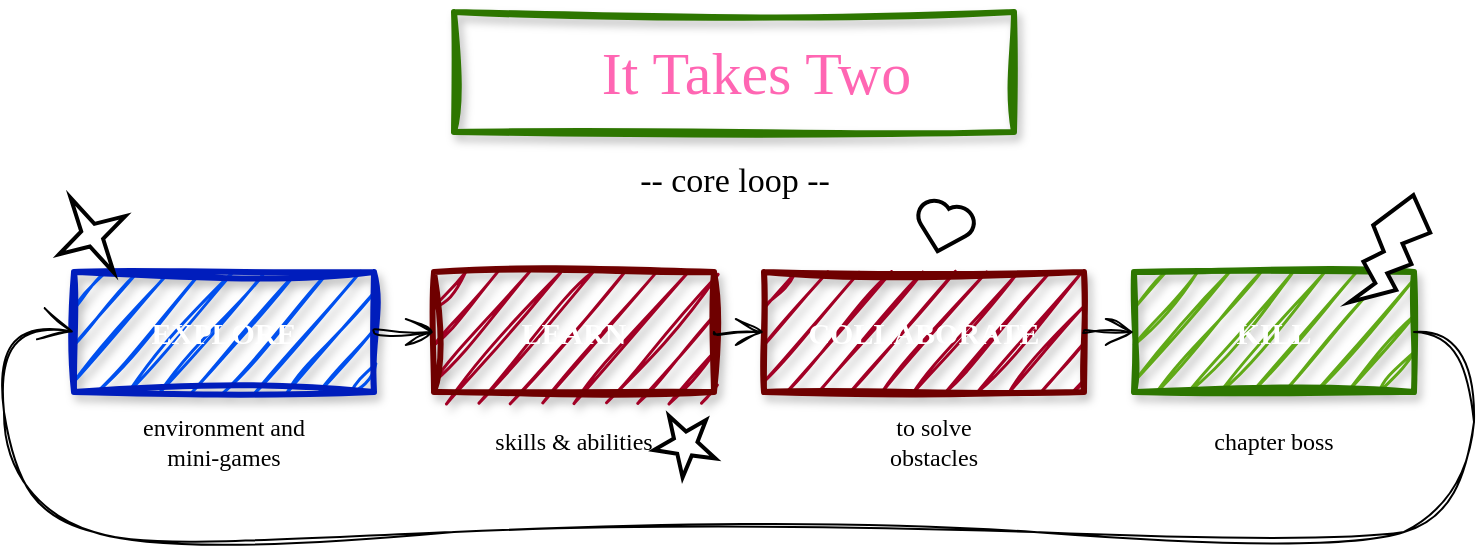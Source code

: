 <mxfile version="28.2.3">
  <diagram name="Page-1" id="ZE6_5lemtYsxOAGkz07i">
    <mxGraphModel dx="925" dy="543" grid="1" gridSize="10" guides="1" tooltips="1" connect="1" arrows="1" fold="1" page="1" pageScale="1" pageWidth="850" pageHeight="400" math="0" shadow="0">
      <root>
        <mxCell id="0" />
        <mxCell id="1" parent="0" />
        <mxCell id="voLbpQutr07BWDNycAb0-1" value="EXPLORE" style="rounded=0;fillColor=light-dark(#0050EF,#66FFFF);strokeColor=light-dark(#001DBC,#CCFFFF);fontColor=#ffffff;comic=1;enumerate=0;treeMoving=0;treeFolding=0;strokeWidth=3;glass=0;shadow=1;sketch=1;curveFitting=1;jiggle=2;fontFamily=DynaPuff;fontStyle=1;labelBackgroundColor=none;textShadow=0;labelBorderColor=none;whiteSpace=wrap;html=1;fontSource=https%3A%2F%2Ffonts.googleapis.com%2Fcss2%3Ffamily%3DDynaPuff%3Awght%40400..700%26family%3DOi%26display%3Dswap%22%20rel%3D%22stylesheet;fontSize=15;" parent="1" vertex="1">
          <mxGeometry x="80" y="200" width="150" height="60" as="geometry" />
        </mxCell>
        <mxCell id="voLbpQutr07BWDNycAb0-2" value="LEARN" style="rounded=0;fillColor=light-dark(#A20025,#FF99CC);strokeColor=light-dark(#6F0000,#FFCCE6);fontColor=#ffffff;comic=1;enumerate=0;treeMoving=0;treeFolding=0;strokeWidth=3;glass=0;shadow=1;sketch=1;curveFitting=1;jiggle=2;fontFamily=DynaPuff;fontStyle=1;labelBackgroundColor=none;textShadow=0;labelBorderColor=none;whiteSpace=wrap;html=1;fontSource=https%3A%2F%2Ffonts.googleapis.com%2Fcss2%3Ffamily%3DDynaPuff%3Awght%40400..700%26family%3DOi%26display%3Dswap%22%20rel%3D%22stylesheet;fontSize=15;" parent="1" vertex="1">
          <mxGeometry x="260" y="200" width="140" height="60" as="geometry" />
        </mxCell>
        <mxCell id="voLbpQutr07BWDNycAb0-3" value="COLLABORATE" style="rounded=0;fillColor=light-dark(#A20025,#6666FF);strokeColor=light-dark(#6F0000,#E5CCFF);fontColor=#ffffff;comic=1;enumerate=0;treeMoving=0;treeFolding=0;strokeWidth=3;glass=0;shadow=1;sketch=1;curveFitting=1;jiggle=2;fontFamily=DynaPuff;fontStyle=1;labelBackgroundColor=none;textShadow=0;labelBorderColor=none;whiteSpace=wrap;html=1;fontSource=https%3A%2F%2Ffonts.googleapis.com%2Fcss2%3Ffamily%3DDynaPuff%3Awght%40400..700%26family%3DOi%26display%3Dswap%22%20rel%3D%22stylesheet;fontSize=15;" parent="1" vertex="1">
          <mxGeometry x="425" y="200" width="160" height="60" as="geometry" />
        </mxCell>
        <mxCell id="voLbpQutr07BWDNycAb0-5" value="KILL" style="rounded=0;fillColor=light-dark(#60A917,#B266FF);strokeColor=light-dark(#2D7600,#CCCCFF);fontColor=#ffffff;comic=1;enumerate=0;treeMoving=0;treeFolding=0;strokeWidth=3;glass=0;shadow=1;sketch=1;curveFitting=1;jiggle=2;fontFamily=DynaPuff;fontStyle=1;labelBackgroundColor=none;textShadow=0;labelBorderColor=none;whiteSpace=wrap;html=1;fontSource=https%3A%2F%2Ffonts.googleapis.com%2Fcss2%3Ffamily%3DDynaPuff%3Awght%40400..700%26family%3DOi%26display%3Dswap%22%20rel%3D%22stylesheet;fontSize=15;" parent="1" vertex="1">
          <mxGeometry x="610" y="200" width="140" height="60" as="geometry" />
        </mxCell>
        <mxCell id="wJ4ixOV1RO786vI5CnMP-1" value="" style="endArrow=open;html=1;rounded=0;entryX=0;entryY=0.5;entryDx=0;entryDy=0;exitX=1;exitY=0.5;exitDx=0;exitDy=0;curved=1;endFill=0;comic=1;endSize=12;startSize=15;sketch=1;curveFitting=1;jiggle=2;" edge="1" parent="1" source="voLbpQutr07BWDNycAb0-1" target="voLbpQutr07BWDNycAb0-2">
          <mxGeometry relative="1" as="geometry">
            <mxPoint x="260" y="159.5" as="sourcePoint" />
            <mxPoint x="310" y="160" as="targetPoint" />
          </mxGeometry>
        </mxCell>
        <mxCell id="wJ4ixOV1RO786vI5CnMP-3" value="" style="endArrow=open;html=1;rounded=0;exitX=1;exitY=0.5;exitDx=0;exitDy=0;entryX=0;entryY=0.5;entryDx=0;entryDy=0;curved=1;comic=1;sketch=1;jiggle=2;curveFitting=1;strokeColor=default;align=center;verticalAlign=middle;fontFamily=Helvetica;fontSize=11;fontColor=default;labelBackgroundColor=default;startSize=15;endFill=0;endSize=12;" edge="1" parent="1" source="voLbpQutr07BWDNycAb0-2" target="voLbpQutr07BWDNycAb0-3">
          <mxGeometry relative="1" as="geometry">
            <mxPoint x="410" y="250" as="sourcePoint" />
            <mxPoint x="510" y="250" as="targetPoint" />
          </mxGeometry>
        </mxCell>
        <mxCell id="wJ4ixOV1RO786vI5CnMP-5" value="" style="endArrow=open;html=1;rounded=0;exitX=1;exitY=0.5;exitDx=0;exitDy=0;entryX=0;entryY=0.5;entryDx=0;entryDy=0;curved=1;comic=1;sketch=1;jiggle=2;curveFitting=1;strokeColor=default;align=center;verticalAlign=middle;fontFamily=Helvetica;fontSize=11;fontColor=default;labelBackgroundColor=default;startSize=15;endFill=0;endSize=12;" edge="1" parent="1" source="voLbpQutr07BWDNycAb0-3" target="voLbpQutr07BWDNycAb0-5">
          <mxGeometry relative="1" as="geometry">
            <mxPoint x="650" y="229.5" as="sourcePoint" />
            <mxPoint x="430" y="400" as="targetPoint" />
          </mxGeometry>
        </mxCell>
        <mxCell id="wJ4ixOV1RO786vI5CnMP-7" value="" style="endArrow=open;html=1;rounded=0;exitX=1;exitY=0.5;exitDx=0;exitDy=0;entryX=0;entryY=0.5;entryDx=0;entryDy=0;curved=1;comic=1;sketch=1;curveFitting=1;jiggle=2;endFill=0;endSize=15;" edge="1" parent="1" source="voLbpQutr07BWDNycAb0-5" target="voLbpQutr07BWDNycAb0-1">
          <mxGeometry relative="1" as="geometry">
            <mxPoint x="695" y="350" as="sourcePoint" />
            <mxPoint x="150" y="380" as="targetPoint" />
            <Array as="points">
              <mxPoint x="780" y="230" />
              <mxPoint x="780" y="320" />
              <mxPoint x="710" y="340" />
              <mxPoint x="410" y="320" />
              <mxPoint x="130" y="340" />
              <mxPoint x="50" y="320" />
              <mxPoint x="40" y="220" />
            </Array>
          </mxGeometry>
        </mxCell>
        <mxCell id="wJ4ixOV1RO786vI5CnMP-10" value="skills &amp;amp; abilities" style="text;html=1;align=center;verticalAlign=middle;whiteSpace=wrap;rounded=0;fontFamily=DynaPuff;fontSource=https%3A%2F%2Ffonts.googleapis.com%2Fcss2%3Ffamily%3DDynaPuff%3Awght%40400..700%26family%3DOi%26display%3Dswap%22%20rel%3D%22stylesheet;" vertex="1" parent="1">
          <mxGeometry x="285" y="270" width="90" height="30" as="geometry" />
        </mxCell>
        <mxCell id="wJ4ixOV1RO786vI5CnMP-11" value="to solve obstacles" style="text;html=1;align=center;verticalAlign=middle;whiteSpace=wrap;rounded=0;fontFamily=DynaPuff;fontSource=https%3A%2F%2Ffonts.googleapis.com%2Fcss2%3Ffamily%3DDynaPuff%3Awght%40400..700%26family%3DOi%26display%3Dswap%22%20rel%3D%22stylesheet;" vertex="1" parent="1">
          <mxGeometry x="470" y="270" width="80" height="30" as="geometry" />
        </mxCell>
        <mxCell id="wJ4ixOV1RO786vI5CnMP-12" value="chapter boss" style="text;html=1;align=center;verticalAlign=middle;whiteSpace=wrap;rounded=0;fontFamily=DynaPuff;fontSource=https%3A%2F%2Ffonts.googleapis.com%2Fcss2%3Ffamily%3DDynaPuff%3Awght%40400..700%26family%3DOi%26display%3Dswap%22%20rel%3D%22stylesheet;" vertex="1" parent="1">
          <mxGeometry x="635" y="270" width="90" height="30" as="geometry" />
        </mxCell>
        <mxCell id="wJ4ixOV1RO786vI5CnMP-13" value="environment and mini-games" style="text;html=1;align=center;verticalAlign=middle;whiteSpace=wrap;rounded=0;fontFamily=DynaPuff;fontSource=https%3A%2F%2Ffonts.googleapis.com%2Fcss2%3Ffamily%3DDynaPuff%3Awght%40400..700%26family%3DOi%26display%3Dswap%22%20rel%3D%22stylesheet;" vertex="1" parent="1">
          <mxGeometry x="100" y="270" width="110" height="30" as="geometry" />
        </mxCell>
        <mxCell id="wJ4ixOV1RO786vI5CnMP-18" value="-- core loop --" style="text;html=1;align=center;verticalAlign=middle;whiteSpace=wrap;rounded=0;fontFamily=DynaPuff;fontSource=https%3A%2F%2Ffonts.googleapis.com%2Fcss2%3Ffamily%3DDynaPuff%3Awght%40400..700%26family%3DOi%26display%3Dswap%22%20rel%3D%22stylesheet;labelBorderColor=none;fontColor=light-dark(#000000,#66FFFF);fontSize=17;" vertex="1" parent="1">
          <mxGeometry x="337.5" y="140" width="145" height="30" as="geometry" />
        </mxCell>
        <mxCell id="wJ4ixOV1RO786vI5CnMP-19" value="&lt;span style=&quot;color: rgb(255, 102, 179); font-size: 30px; font-weight: 400;&quot;&gt;&amp;nbsp; &amp;nbsp;It Takes Two&lt;/span&gt;" style="rounded=0;fillColor=none;strokeColor=light-dark(#2D7600,#CCCCFF);fontColor=#ffffff;comic=1;enumerate=0;treeMoving=0;treeFolding=0;strokeWidth=3;glass=0;shadow=1;sketch=1;curveFitting=1;jiggle=2;fontFamily=DynaPuff;fontStyle=1;labelBackgroundColor=none;textShadow=0;labelBorderColor=none;whiteSpace=wrap;html=1;fontSource=https%3A%2F%2Ffonts.googleapis.com%2Fcss2%3Ffamily%3DDynaPuff%3Awght%40400..700%26family%3DOi%26display%3Dswap%22%20rel%3D%22stylesheet;fontSize=15;" vertex="1" parent="1">
          <mxGeometry x="270" y="70" width="280" height="60" as="geometry" />
        </mxCell>
        <mxCell id="wJ4ixOV1RO786vI5CnMP-20" value="" style="verticalLabelPosition=bottom;verticalAlign=top;html=1;shape=mxgraph.basic.4_point_star_2;dx=0.8;rotation=-30;strokeColor=light-dark(#000000,#000000);strokeWidth=2;align=center;fontFamily=Helvetica;fontSize=12;fontColor=default;fillColor=light-dark(#FFFFFF,#FFFF33);" vertex="1" parent="1">
          <mxGeometry x="70" y="160" width="38.17" height="43.17" as="geometry" />
        </mxCell>
        <mxCell id="wJ4ixOV1RO786vI5CnMP-21" value="" style="verticalLabelPosition=bottom;verticalAlign=top;html=1;shape=mxgraph.basic.flash;rotation=15;fillColor=light-dark(#FFFFFF,#FFFF33);strokeColor=light-dark(#000000,#000000);strokeWidth=2;" vertex="1" parent="1">
          <mxGeometry x="725" y="160" width="30" height="60" as="geometry" />
        </mxCell>
        <mxCell id="wJ4ixOV1RO786vI5CnMP-22" value="" style="verticalLabelPosition=bottom;verticalAlign=top;html=1;shape=mxgraph.basic.heart;rotation=15;strokeColor=light-dark(#000000,#000000);strokeWidth=2;align=center;fontFamily=Helvetica;fontSize=12;fontColor=default;fillColor=light-dark(#FFFFFF,#FFFF33);" vertex="1" parent="1">
          <mxGeometry x="500" y="165" width="30" height="25" as="geometry" />
        </mxCell>
        <mxCell id="wJ4ixOV1RO786vI5CnMP-23" value="" style="verticalLabelPosition=bottom;verticalAlign=top;html=1;shape=mxgraph.basic.star;rotation=-30;strokeColor=light-dark(#000000,#000000);strokeWidth=2;align=center;fontFamily=Helvetica;fontSize=12;fontColor=default;fillColor=light-dark(#FFFFFF,#FFFF33);" vertex="1" parent="1">
          <mxGeometry x="370" y="270" width="30" height="30" as="geometry" />
        </mxCell>
      </root>
    </mxGraphModel>
  </diagram>
</mxfile>
